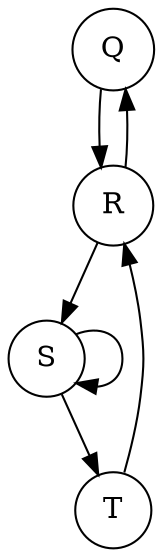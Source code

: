digraph G {
    node[width=0.15,shape=circle]
    Q -> R;
    R -> {Q S};
    S -> {T S};
    T -> R;
}
